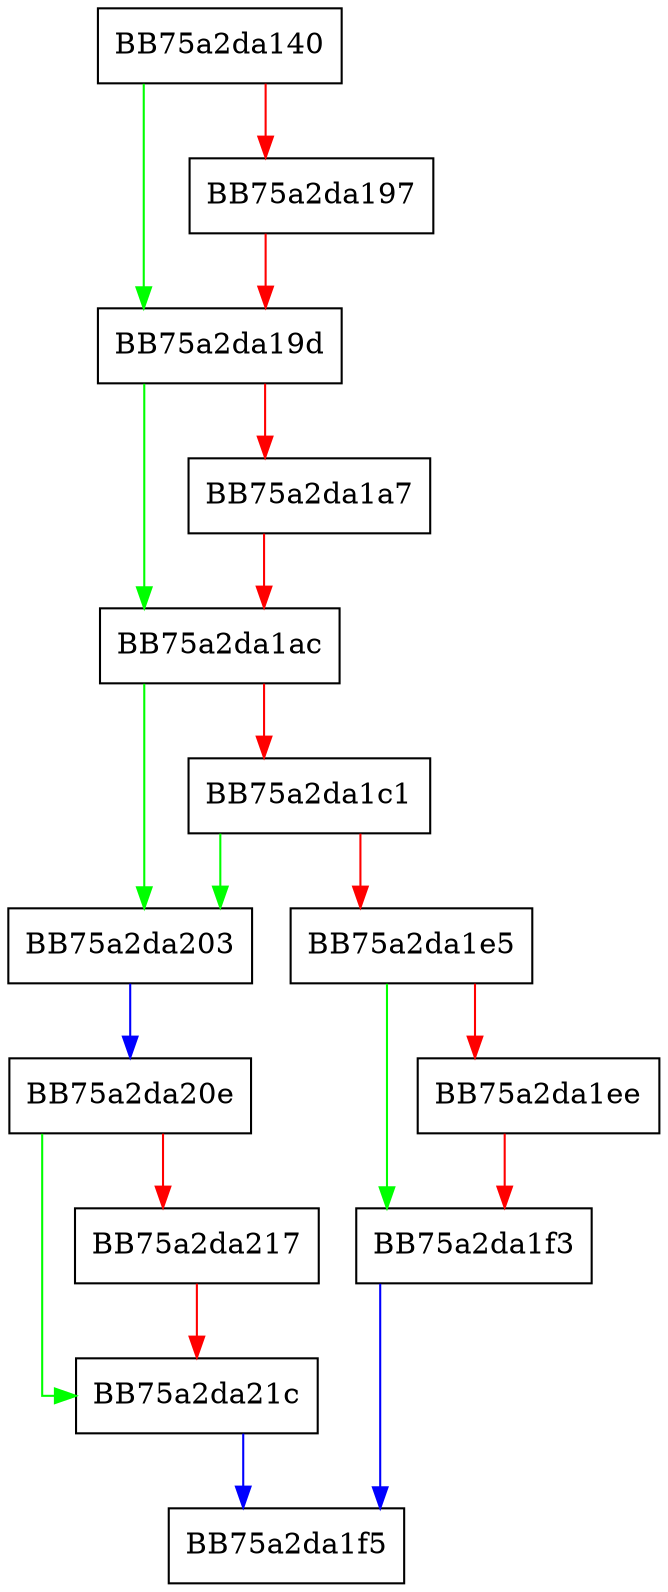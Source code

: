 digraph CreatePEFile {
  node [shape="box"];
  graph [splines=ortho];
  BB75a2da140 -> BB75a2da19d [color="green"];
  BB75a2da140 -> BB75a2da197 [color="red"];
  BB75a2da197 -> BB75a2da19d [color="red"];
  BB75a2da19d -> BB75a2da1ac [color="green"];
  BB75a2da19d -> BB75a2da1a7 [color="red"];
  BB75a2da1a7 -> BB75a2da1ac [color="red"];
  BB75a2da1ac -> BB75a2da203 [color="green"];
  BB75a2da1ac -> BB75a2da1c1 [color="red"];
  BB75a2da1c1 -> BB75a2da203 [color="green"];
  BB75a2da1c1 -> BB75a2da1e5 [color="red"];
  BB75a2da1e5 -> BB75a2da1f3 [color="green"];
  BB75a2da1e5 -> BB75a2da1ee [color="red"];
  BB75a2da1ee -> BB75a2da1f3 [color="red"];
  BB75a2da1f3 -> BB75a2da1f5 [color="blue"];
  BB75a2da203 -> BB75a2da20e [color="blue"];
  BB75a2da20e -> BB75a2da21c [color="green"];
  BB75a2da20e -> BB75a2da217 [color="red"];
  BB75a2da217 -> BB75a2da21c [color="red"];
  BB75a2da21c -> BB75a2da1f5 [color="blue"];
}